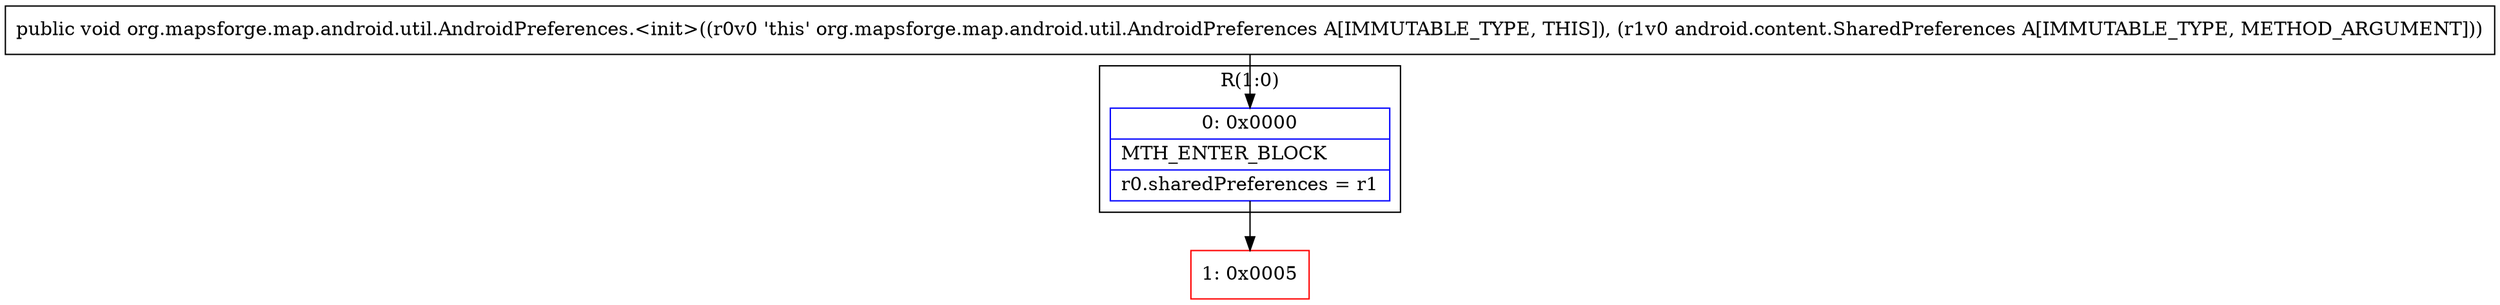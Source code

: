 digraph "CFG fororg.mapsforge.map.android.util.AndroidPreferences.\<init\>(Landroid\/content\/SharedPreferences;)V" {
subgraph cluster_Region_1656840573 {
label = "R(1:0)";
node [shape=record,color=blue];
Node_0 [shape=record,label="{0\:\ 0x0000|MTH_ENTER_BLOCK\l|r0.sharedPreferences = r1\l}"];
}
Node_1 [shape=record,color=red,label="{1\:\ 0x0005}"];
MethodNode[shape=record,label="{public void org.mapsforge.map.android.util.AndroidPreferences.\<init\>((r0v0 'this' org.mapsforge.map.android.util.AndroidPreferences A[IMMUTABLE_TYPE, THIS]), (r1v0 android.content.SharedPreferences A[IMMUTABLE_TYPE, METHOD_ARGUMENT])) }"];
MethodNode -> Node_0;
Node_0 -> Node_1;
}

